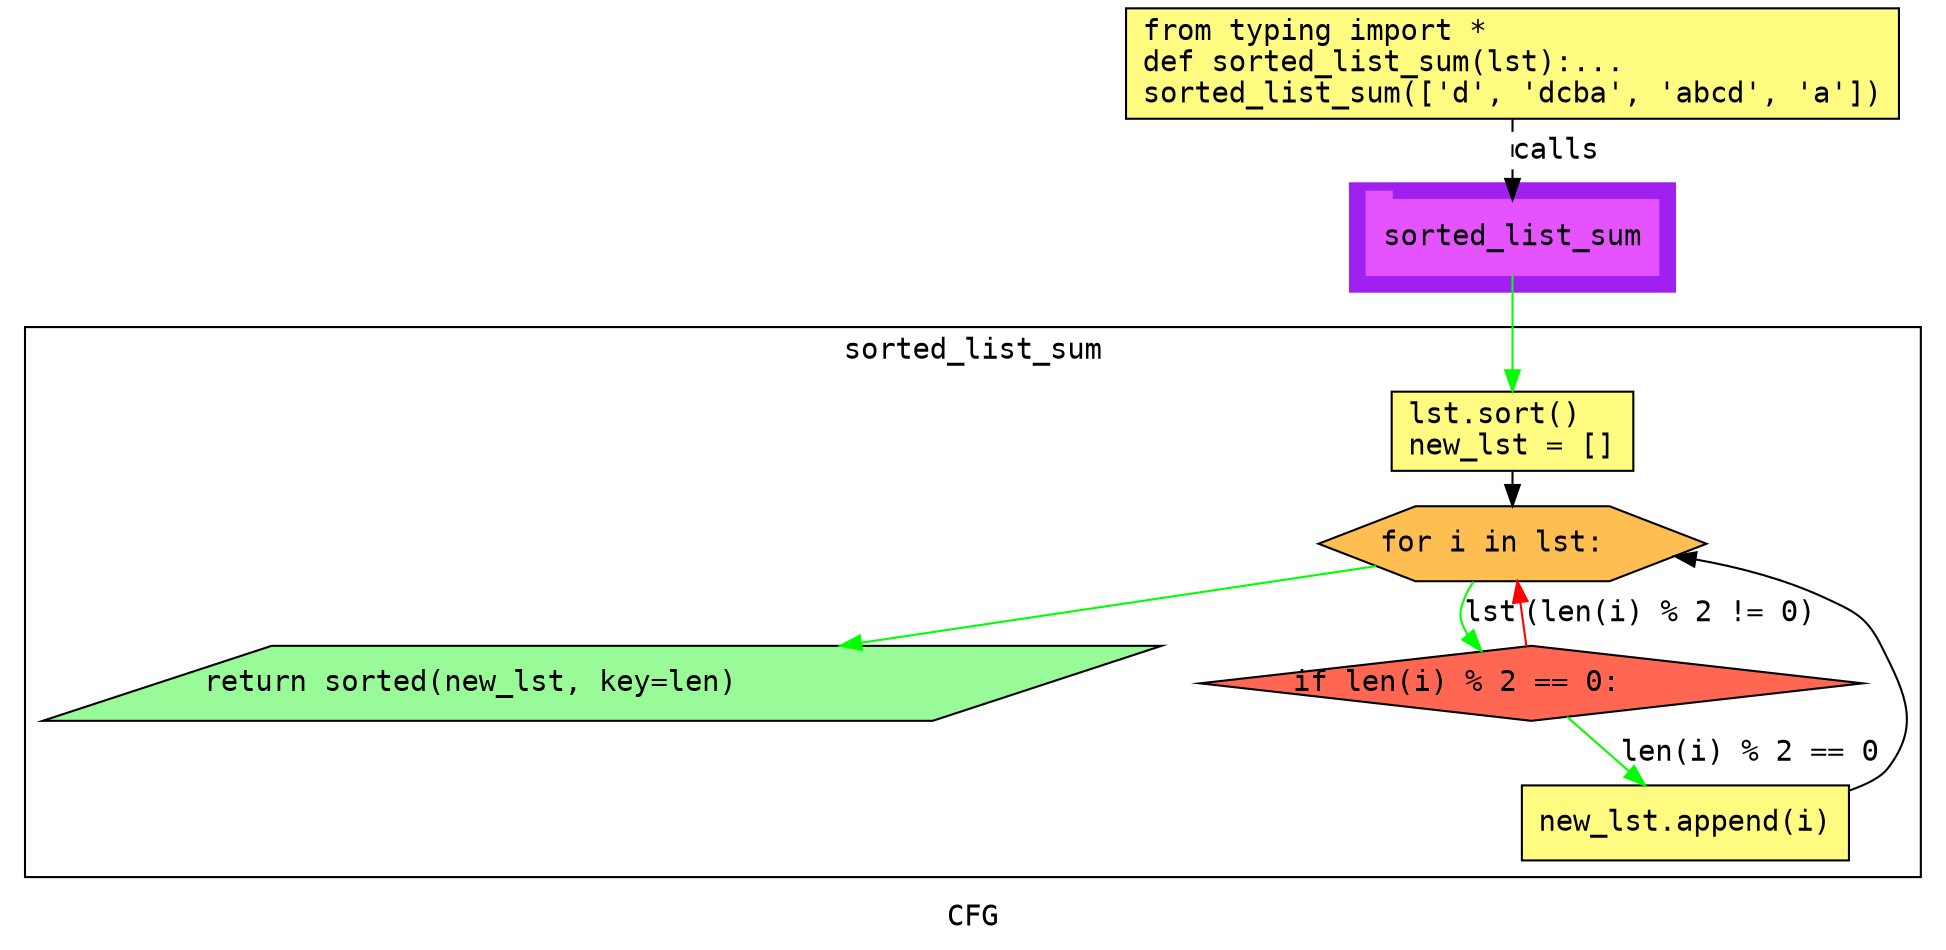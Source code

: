 digraph cluster794CFG {
	graph [bb="0,0,906,448",
		compound=True,
		fontname="DejaVu Sans Mono",
		label=CFG,
		lheight=0.21,
		lp="453,11.5",
		lwidth=0.35,
		pack=False,
		rankdir=TB,
		ranksep=0.02
	];
	node [fontname="DejaVu Sans Mono",
		label="\N"
	];
	edge [fontname="DejaVu Sans Mono"];
	subgraph cluster_1 {
		graph [bb="624,312,780,364",
			color=purple,
			compound=true,
			fontname="DejaVu Sans Mono",
			label="",
			rankdir=TB,
			ranksep=0.02,
			shape=tab,
			style=filled
		];
		node [fontname="DejaVu Sans Mono"];
		edge [fontname="DejaVu Sans Mono"];
		14	[color="#E552FF",
			height=0.5,
			label=sorted_list_sum,
			linenum="[12]",
			pos="702,338",
			shape=tab,
			style=filled,
			width=1.9444];
	}
	subgraph cluster4sorted_list_sum {
		graph [bb="8,31,898,295",
			compound=True,
			fontname="DejaVu Sans Mono",
			label=sorted_list_sum,
			lheight=0.21,
			lp="453,283.5",
			lwidth=1.72,
			pack=False,
			rankdir=TB,
			ranksep=0.02
		];
		node [fontname="DejaVu Sans Mono"];
		edge [fontname="DejaVu Sans Mono"];
		subgraph cluster_3 {
			graph [color=purple,
				compound=true,
				fontname="DejaVu Sans Mono",
				label="",
				rankdir=TB,
				ranksep=0.02,
				shape=tab,
				style=filled
			];
			node [fontname="DejaVu Sans Mono"];
			edge [fontname="DejaVu Sans Mono"];
		}
		subgraph cluster_6 {
			graph [color=purple,
				compound=true,
				fontname="DejaVu Sans Mono",
				label="",
				rankdir=TB,
				ranksep=0.02,
				shape=tab,
				style=filled
			];
			node [fontname="DejaVu Sans Mono"];
			edge [fontname="DejaVu Sans Mono"];
		}
		subgraph cluster_9 {
			graph [color=purple,
				compound=true,
				fontname="DejaVu Sans Mono",
				label="",
				rankdir=TB,
				ranksep=0.02,
				shape=tab,
				style=filled
			];
			node [fontname="DejaVu Sans Mono"];
			edge [fontname="DejaVu Sans Mono"];
		}
		3	[fillcolor="#FFFB81",
			height=0.52778,
			label="lst.sort()\lnew_lst = []\l",
			linenum="[5, 6]",
			pos="702,245",
			shape=rectangle,
			style="filled,solid",
			width=1.6111];
		5	[fillcolor="#FFBE52",
			height=0.5,
			label="for i in lst:\l",
			linenum="[7]",
			pos="702,191",
			shape=hexagon,
			style="filled,solid",
			width=2.585];
		3 -> 5	[color=black,
			pos="e,702,209.22 702,225.81 702,223.71 702,221.53 702,219.33"];
		6	[fillcolor="#FF6752",
			height=0.5,
			label="if len(i) % 2 == 0:\l",
			linenum="[8]",
			pos="711,124",
			shape=diamond,
			style="filled,solid",
			width=4.4171];
		5 -> 6	[color=green,
			label=lst,
			lp="688.5,157.5",
			pos="e,684.81,139.22 680.73,172.78 678.83,170.37 677.18,167.77 676,165 673.39,158.87 672.95,155.93 676,150 676.6,148.84 677.27,147.73 \
678.02,146.65"];
		7	[fillcolor="#98fb98",
			height=0.5,
			label="return sorted(new_lst, key=len)\l",
			linenum="[10]",
			pos="275,124",
			shape=parallelogram,
			style="filled,solid",
			width=7.2];
		5 -> 7	[color=green,
			pos="e,386.82,142.02 636.68,180.06 573.06,170.37 474.78,155.41 396.72,143.53"];
		6 -> 5	[color=red,
			label="(len(i) % 2 != 0)",
			lp="777.5,157.5",
			pos="e,704.36,172.92 708.68,141.74 707.79,148.17 706.75,155.69 705.76,162.85"];
		9	[fillcolor="#FFFB81",
			height=0.5,
			label="new_lst.append(i)\l",
			linenum="[9]",
			pos="785,57",
			shape=rectangle,
			style="filled,solid",
			width=2.1806];
		6 -> 9	[color=green,
			label="len(i) % 2 == 0",
			lp="816,90.5",
			pos="e,765.58,75.057 728.16,107.92 736.99,100.17 747.95,90.54 757.89,81.811"];
		9 -> 5	[color=black,
			pos="e,779.92,185.09 863.77,72.578 872.24,75.55 878.91,79.014 882,83 898.08,103.75 890.81,118.55 879,142 871.91,156.08 866.29,158.35 \
852,165 832.78,173.94 810.86,179.73 789.83,183.47"];
	}
	1	[fillcolor="#FFFB81",
		height=0.73611,
		label="from typing import *\ldef sorted_list_sum(lst):...\lsorted_list_sum(['d', 'dcba', 'abcd', 'a'])\l",
		linenum="[1]",
		pos="702,421.5",
		shape=rectangle,
		style="filled,solid",
		width=5.1528];
	1 -> 14	[label=calls,
		lp="723,379.5",
		pos="e,702,356.13 702,394.71 702,385.66 702,375.47 702,366.3",
		style=dashed];
	14 -> 3	[color=green,
		pos="e,702,264.29 702,319.88 702,307.12 702,289.4 702,274.52"];
}
